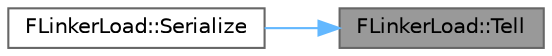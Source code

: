digraph "FLinkerLoad::Tell"
{
 // INTERACTIVE_SVG=YES
 // LATEX_PDF_SIZE
  bgcolor="transparent";
  edge [fontname=Helvetica,fontsize=10,labelfontname=Helvetica,labelfontsize=10];
  node [fontname=Helvetica,fontsize=10,shape=box,height=0.2,width=0.4];
  rankdir="RL";
  Node1 [id="Node000001",label="FLinkerLoad::Tell",height=0.2,width=0.4,color="gray40", fillcolor="grey60", style="filled", fontcolor="black",tooltip="Returns the current location within the backing data storage, which can possibly be passed to Seek la..."];
  Node1 -> Node2 [id="edge1_Node000001_Node000002",dir="back",color="steelblue1",style="solid",tooltip=" "];
  Node2 [id="Node000002",label="FLinkerLoad::Serialize",height=0.2,width=0.4,color="grey40", fillcolor="white", style="filled",URL="$d9/d6b/classFLinkerLoad.html#a57e00e10cf2f9ac8d489d56b1860d241",tooltip=" "];
}
